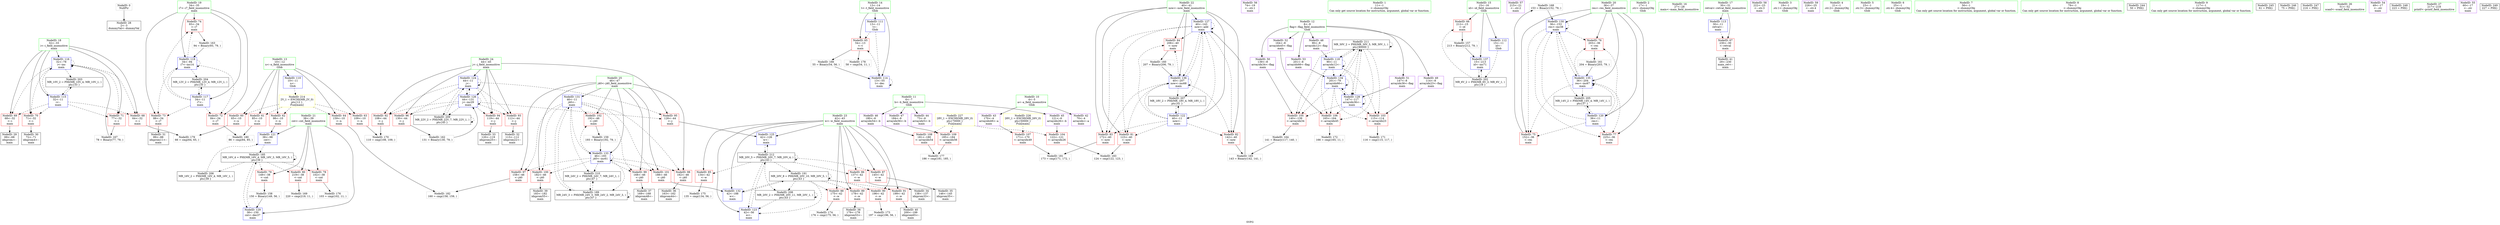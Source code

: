 digraph "SVFG" {
	label="SVFG";

	Node0x56126f3eb220 [shape=record,color=grey,label="{NodeID: 0\nNullPtr}"];
	Node0x56126f3eb220 -> Node0x56126f3f00a0[style=solid];
	Node0x56126f416e40 [shape=record,color=grey,label="{NodeID: 180\n86 = cmp(84, 85, )\n}"];
	Node0x56126f40d500 [shape=record,color=red,label="{NodeID: 97\n158\<--46\n\<--j40\nmain\n}"];
	Node0x56126f40d500 -> Node0x56126f417140[style=solid];
	Node0x56126f3ebd00 [shape=record,color=green,label="{NodeID: 14\n13\<--14\nt\<--t_field_insensitive\nGlob }"];
	Node0x56126f3ebd00 -> Node0x56126f40ee10[style=solid];
	Node0x56126f3ebd00 -> Node0x56126f40e060[style=solid];
	Node0x56126f3ebd00 -> Node0x56126f40e330[style=solid];
	Node0x56126f40e060 [shape=record,color=blue,label="{NodeID: 111\n13\<--11\nt\<--\nGlob }"];
	Node0x56126f40e060 -> Node0x56126f40ee10[style=dashed];
	Node0x56126f40e060 -> Node0x56126f40e330[style=dashed];
	Node0x56126f3f00a0 [shape=record,color=black,label="{NodeID: 28\n2\<--3\ndummyVal\<--dummyVal\n}"];
	Node0x56126f426470 [shape=record,color=black,label="{NodeID: 208\nMR_20V_2 = PHI(MR_20V_11, MR_20V_1, )\npts\{43 \}\n}"];
	Node0x56126f426470 -> Node0x56126f412da0[style=dashed];
	Node0x56126f426470 -> Node0x56126f426470[style=dashed];
	Node0x56126f412f40 [shape=record,color=blue,label="{NodeID: 125\n42\<--126\nw\<--\nmain\n}"];
	Node0x56126f412f40 -> Node0x56126f427870[style=dashed];
	Node0x56126f40cf50 [shape=record,color=purple,label="{NodeID: 42\n70\<--4\narrayidx\<--a\nmain\n}"];
	Node0x56126f40e6c0 [shape=record,color=purple,label="{NodeID: 56\n74\<--19\n\<--.str.1\nmain\n}"];
	Node0x56126f40f220 [shape=record,color=red,label="{NodeID: 70\n71\<--32\n\<--i\nmain\n}"];
	Node0x56126f40f220 -> Node0x56126f3f0270[style=solid];
	Node0x56126f415ac0 [shape=record,color=grey,label="{NodeID: 167\n78 = Binary(77, 79, )\n}"];
	Node0x56126f415ac0 -> Node0x56126f4127f0[style=solid];
	Node0x56126f40fd80 [shape=record,color=red,label="{NodeID: 84\n206\<--40\n\<--now\nmain\n}"];
	Node0x56126f40fd80 -> Node0x56126f415040[style=solid];
	Node0x56126f3ebb80 [shape=record,color=green,label="{NodeID: 1\n11\<--1\n\<--dummyObj\nCan only get source location for instruction, argument, global var or function.}"];
	Node0x56126f416fc0 [shape=record,color=grey,label="{NodeID: 181\n173 = cmp(171, 172, )\n}"];
	Node0x56126f40d5d0 [shape=record,color=red,label="{NodeID: 98\n162\<--46\n\<--j40\nmain\n}"];
	Node0x56126f40d5d0 -> Node0x56126f3ef1e0[style=solid];
	Node0x56126f3ebdd0 [shape=record,color=green,label="{NodeID: 15\n15\<--16\nid\<--id_field_insensitive\nGlob }"];
	Node0x56126f3ebdd0 -> Node0x56126f40eee0[style=solid];
	Node0x56126f3ebdd0 -> Node0x56126f40e160[style=solid];
	Node0x56126f3ebdd0 -> Node0x56126f413900[style=solid];
	Node0x56126f40e160 [shape=record,color=blue,label="{NodeID: 112\n15\<--11\nid\<--\nGlob }"];
	Node0x56126f40e160 -> Node0x56126f424270[style=dashed];
	Node0x56126f3f01a0 [shape=record,color=black,label="{NodeID: 29\n69\<--68\nidxprom\<--\nmain\n}"];
	Node0x56126f426970 [shape=record,color=black,label="{NodeID: 209\nMR_22V_2 = PHI(MR_22V_7, MR_22V_1, )\npts\{45 \}\n}"];
	Node0x56126f426970 -> Node0x56126f412e70[style=dashed];
	Node0x56126f426970 -> Node0x56126f426970[style=dashed];
	Node0x56126f413010 [shape=record,color=blue,label="{NodeID: 126\n44\<--131\nj\<--inc29\nmain\n}"];
	Node0x56126f413010 -> Node0x56126f410400[style=dashed];
	Node0x56126f413010 -> Node0x56126f4104d0[style=dashed];
	Node0x56126f413010 -> Node0x56126f4105a0[style=dashed];
	Node0x56126f413010 -> Node0x56126f410670[style=dashed];
	Node0x56126f413010 -> Node0x56126f40d430[style=dashed];
	Node0x56126f413010 -> Node0x56126f412e70[style=dashed];
	Node0x56126f413010 -> Node0x56126f413010[style=dashed];
	Node0x56126f413010 -> Node0x56126f426970[style=dashed];
	Node0x56126f40d020 [shape=record,color=purple,label="{NodeID: 43\n170\<--4\narrayidx49\<--a\nmain\n}"];
	Node0x56126f40d020 -> Node0x56126f40dd20[style=solid];
	Node0x56126f40e790 [shape=record,color=purple,label="{NodeID: 57\n215\<--21\n\<--.str.2\nmain\n}"];
	Node0x56126f40f2f0 [shape=record,color=red,label="{NodeID: 71\n77\<--32\n\<--i\nmain\n}"];
	Node0x56126f40f2f0 -> Node0x56126f415ac0[style=solid];
	Node0x56126f415c40 [shape=record,color=grey,label="{NodeID: 168\n153 = Binary(152, 79, )\n}"];
	Node0x56126f415c40 -> Node0x56126f413350[style=solid];
	Node0x56126f40fe50 [shape=record,color=red,label="{NodeID: 85\n134\<--42\n\<--w\nmain\n}"];
	Node0x56126f40fe50 -> Node0x56126f4166c0[style=solid];
	Node0x56126f3ee460 [shape=record,color=green,label="{NodeID: 2\n17\<--1\n.str\<--dummyObj\nGlob }"];
	Node0x56126f417140 [shape=record,color=grey,label="{NodeID: 182\n160 = cmp(158, 159, )\n}"];
	Node0x56126f40d6a0 [shape=record,color=red,label="{NodeID: 99\n168\<--46\n\<--j40\nmain\n}"];
	Node0x56126f40d6a0 -> Node0x56126f3ef2b0[style=solid];
	Node0x56126f3ebed0 [shape=record,color=green,label="{NodeID: 16\n27\<--28\nmain\<--main_field_insensitive\n}"];
	Node0x56126f40e260 [shape=record,color=blue,label="{NodeID: 113\n30\<--11\nretval\<--\nmain\n}"];
	Node0x56126f40e260 -> Node0x56126f40efb0[style=dashed];
	Node0x56126f3f0270 [shape=record,color=black,label="{NodeID: 30\n72\<--71\nidxprom4\<--\nmain\n}"];
	Node0x56126f426e70 [shape=record,color=black,label="{NodeID: 210\nMR_24V_2 = PHI(MR_24V_7, MR_24V_1, )\npts\{47 \}\n}"];
	Node0x56126f426e70 -> Node0x56126f41f150[style=dashed];
	Node0x56126f4130e0 [shape=record,color=blue,label="{NodeID: 127\n40\<--143\nnow\<--add\nmain\n}"];
	Node0x56126f4130e0 -> Node0x56126f40fb10[style=dashed];
	Node0x56126f4130e0 -> Node0x56126f40fbe0[style=dashed];
	Node0x56126f4130e0 -> Node0x56126f40fcb0[style=dashed];
	Node0x56126f4130e0 -> Node0x56126f40fd80[style=dashed];
	Node0x56126f4130e0 -> Node0x56126f4130e0[style=dashed];
	Node0x56126f4130e0 -> Node0x56126f413830[style=dashed];
	Node0x56126f4130e0 -> Node0x56126f426380[style=dashed];
	Node0x56126f40d0f0 [shape=record,color=purple,label="{NodeID: 44\n73\<--6\narrayidx5\<--b\nmain\n}"];
	Node0x56126f40e860 [shape=record,color=purple,label="{NodeID: 58\n222\<--23\n\<--.str.3\nmain\n}"];
	Node0x56126f40f3c0 [shape=record,color=red,label="{NodeID: 72\n84\<--34\n\<--i7\nmain\n}"];
	Node0x56126f40f3c0 -> Node0x56126f416e40[style=solid];
	Node0x56126f415dc0 [shape=record,color=grey,label="{NodeID: 169\n220 = cmp(219, 11, )\n}"];
	Node0x56126f40ff20 [shape=record,color=red,label="{NodeID: 86\n137\<--42\n\<--w\nmain\n}"];
	Node0x56126f40ff20 -> Node0x56126f3ef040[style=solid];
	Node0x56126f40c5e0 [shape=record,color=green,label="{NodeID: 3\n19\<--1\n.str.1\<--dummyObj\nGlob }"];
	Node0x56126f4172c0 [shape=record,color=grey,label="{NodeID: 183\n124 = cmp(122, 123, )\n}"];
	Node0x56126f40d770 [shape=record,color=red,label="{NodeID: 100\n182\<--46\n\<--j40\nmain\n}"];
	Node0x56126f40d770 -> Node0x56126f3ef450[style=solid];
	Node0x56126f3eb7c0 [shape=record,color=green,label="{NodeID: 17\n30\<--31\nretval\<--retval_field_insensitive\nmain\n}"];
	Node0x56126f3eb7c0 -> Node0x56126f40efb0[style=solid];
	Node0x56126f3eb7c0 -> Node0x56126f40e260[style=solid];
	Node0x56126f40e330 [shape=record,color=blue,label="{NodeID: 114\n13\<--55\nt\<--dec\nmain\n}"];
	Node0x56126f40e330 -> Node0x56126f40ee10[style=dashed];
	Node0x56126f40e330 -> Node0x56126f40e330[style=dashed];
	Node0x56126f3f0340 [shape=record,color=black,label="{NodeID: 31\n89\<--88\nidxprom11\<--\nmain\n}"];
	Node0x56126f427370 [shape=record,color=black,label="{NodeID: 211\nMR_30V_2 = PHI(MR_30V_5, MR_30V_1, )\npts\{90000 \}\n}"];
	Node0x56126f427370 -> Node0x56126f40d9e0[style=dashed];
	Node0x56126f427370 -> Node0x56126f40db80[style=dashed];
	Node0x56126f427370 -> Node0x56126f40dc50[style=dashed];
	Node0x56126f427370 -> Node0x56126f412990[style=dashed];
	Node0x56126f427370 -> Node0x56126f4131b0[style=dashed];
	Node0x56126f427370 -> Node0x56126f413690[style=dashed];
	Node0x56126f427370 -> Node0x56126f427370[style=dashed];
	Node0x56126f4131b0 [shape=record,color=blue,label="{NodeID: 128\n147\<--117\narrayidx36\<--\nmain\n}"];
	Node0x56126f4131b0 -> Node0x56126f40d9e0[style=dashed];
	Node0x56126f4131b0 -> Node0x56126f40db80[style=dashed];
	Node0x56126f4131b0 -> Node0x56126f40dc50[style=dashed];
	Node0x56126f4131b0 -> Node0x56126f4131b0[style=dashed];
	Node0x56126f4131b0 -> Node0x56126f413690[style=dashed];
	Node0x56126f4131b0 -> Node0x56126f427370[style=dashed];
	Node0x56126f40d1c0 [shape=record,color=purple,label="{NodeID: 45\n121\<--6\narrayidx26\<--b\nmain\n}"];
	Node0x56126f40d1c0 -> Node0x56126f40dab0[style=solid];
	Node0x56126f40e930 [shape=record,color=purple,label="{NodeID: 59\n226\<--25\n\<--.str.4\nmain\n}"];
	Node0x56126f40f490 [shape=record,color=red,label="{NodeID: 73\n88\<--34\n\<--i7\nmain\n}"];
	Node0x56126f40f490 -> Node0x56126f3f0340[style=solid];
	Node0x56126f415f40 [shape=record,color=grey,label="{NodeID: 170\n110 = cmp(108, 109, )\n}"];
	Node0x56126f40fff0 [shape=record,color=red,label="{NodeID: 87\n145\<--42\n\<--w\nmain\n}"];
	Node0x56126f40fff0 -> Node0x56126f3ef110[style=solid];
	Node0x56126f3ee940 [shape=record,color=green,label="{NodeID: 4\n21\<--1\n.str.2\<--dummyObj\nGlob }"];
	Node0x56126f40d840 [shape=record,color=red,label="{NodeID: 101\n188\<--46\n\<--j40\nmain\n}"];
	Node0x56126f40d840 -> Node0x56126f4134f0[style=solid];
	Node0x56126f3eb890 [shape=record,color=green,label="{NodeID: 18\n32\<--33\ni\<--i_field_insensitive\nmain\n}"];
	Node0x56126f3eb890 -> Node0x56126f40f080[style=solid];
	Node0x56126f3eb890 -> Node0x56126f40f150[style=solid];
	Node0x56126f3eb890 -> Node0x56126f40f220[style=solid];
	Node0x56126f3eb890 -> Node0x56126f40f2f0[style=solid];
	Node0x56126f3eb890 -> Node0x56126f412760[style=solid];
	Node0x56126f3eb890 -> Node0x56126f4127f0[style=solid];
	Node0x56126f412760 [shape=record,color=blue,label="{NodeID: 115\n32\<--11\ni\<--\nmain\n}"];
	Node0x56126f412760 -> Node0x56126f40f080[style=dashed];
	Node0x56126f412760 -> Node0x56126f40f150[style=dashed];
	Node0x56126f412760 -> Node0x56126f40f220[style=dashed];
	Node0x56126f412760 -> Node0x56126f40f2f0[style=dashed];
	Node0x56126f412760 -> Node0x56126f4127f0[style=dashed];
	Node0x56126f412760 -> Node0x56126f424770[style=dashed];
	Node0x56126f3f0410 [shape=record,color=black,label="{NodeID: 32\n113\<--112\nidxprom22\<--\nmain\n}"];
	Node0x56126f427870 [shape=record,color=black,label="{NodeID: 212\nMR_20V_5 = PHI(MR_20V_7, MR_20V_4, )\npts\{43 \}\n}"];
	Node0x56126f427870 -> Node0x56126f40fe50[style=dashed];
	Node0x56126f427870 -> Node0x56126f40ff20[style=dashed];
	Node0x56126f427870 -> Node0x56126f40fff0[style=dashed];
	Node0x56126f427870 -> Node0x56126f412da0[style=dashed];
	Node0x56126f427870 -> Node0x56126f412f40[style=dashed];
	Node0x56126f427870 -> Node0x56126f41fb50[style=dashed];
	Node0x56126f427870 -> Node0x56126f426470[style=dashed];
	Node0x56126f427870 -> Node0x56126f427870[style=dashed];
	Node0x56126f413280 [shape=record,color=blue,label="{NodeID: 129\n38\<--150\ncnt\<--dec37\nmain\n}"];
	Node0x56126f413280 -> Node0x56126f41dd50[style=dashed];
	Node0x56126f40d290 [shape=record,color=purple,label="{NodeID: 46\n180\<--6\narrayidx54\<--b\nmain\n}"];
	Node0x56126f40d290 -> Node0x56126f40ddf0[style=solid];
	Node0x56126f429730 [shape=record,color=yellow,style=double,label="{NodeID: 226\n26V_1 = ENCHI(MR_26V_0)\npts\{50000 \}\nFun[main]}"];
	Node0x56126f429730 -> Node0x56126f40dd20[style=dashed];
	Node0x56126f40ea00 [shape=record,color=red,label="{NodeID: 60\n65\<--10\n\<--n\nmain\n}"];
	Node0x56126f40ea00 -> Node0x56126f416cc0[style=solid];
	Node0x56126f414bc0 [shape=record,color=grey,label="{NodeID: 157\n213 = Binary(212, 79, )\n}"];
	Node0x56126f414bc0 -> Node0x56126f413900[style=solid];
	Node0x56126f40f560 [shape=record,color=red,label="{NodeID: 74\n93\<--34\n\<--i7\nmain\n}"];
	Node0x56126f40f560 -> Node0x56126f4154c0[style=solid];
	Node0x56126f4160c0 [shape=record,color=grey,label="{NodeID: 171\n116 = cmp(115, 117, )\n}"];
	Node0x56126f4100c0 [shape=record,color=red,label="{NodeID: 88\n175\<--42\n\<--w\nmain\n}"];
	Node0x56126f4100c0 -> Node0x56126f416540[style=solid];
	Node0x56126f3ee9d0 [shape=record,color=green,label="{NodeID: 5\n23\<--1\n.str.3\<--dummyObj\nGlob }"];
	Node0x56126f41dd50 [shape=record,color=black,label="{NodeID: 185\nMR_16V_4 = PHI(MR_16V_4, MR_16V_3, MR_16V_5, )\npts\{39 \}\n}"];
	Node0x56126f41dd50 -> Node0x56126f40f8a0[style=dashed];
	Node0x56126f41dd50 -> Node0x56126f40f970[style=dashed];
	Node0x56126f41dd50 -> Node0x56126f40fa40[style=dashed];
	Node0x56126f41dd50 -> Node0x56126f413280[style=dashed];
	Node0x56126f41dd50 -> Node0x56126f41dd50[style=dashed];
	Node0x56126f41dd50 -> Node0x56126f425670[style=dashed];
	Node0x56126f40d910 [shape=record,color=red,label="{NodeID: 102\n192\<--46\n\<--j40\nmain\n}"];
	Node0x56126f40d910 -> Node0x56126f414ec0[style=solid];
	Node0x56126f3eb960 [shape=record,color=green,label="{NodeID: 19\n34\<--35\ni7\<--i7_field_insensitive\nmain\n}"];
	Node0x56126f3eb960 -> Node0x56126f40f3c0[style=solid];
	Node0x56126f3eb960 -> Node0x56126f40f490[style=solid];
	Node0x56126f3eb960 -> Node0x56126f40f560[style=solid];
	Node0x56126f3eb960 -> Node0x56126f4128c0[style=solid];
	Node0x56126f3eb960 -> Node0x56126f412a60[style=solid];
	Node0x56126f4127f0 [shape=record,color=blue,label="{NodeID: 116\n32\<--78\ni\<--inc\nmain\n}"];
	Node0x56126f4127f0 -> Node0x56126f40f080[style=dashed];
	Node0x56126f4127f0 -> Node0x56126f40f150[style=dashed];
	Node0x56126f4127f0 -> Node0x56126f40f220[style=dashed];
	Node0x56126f4127f0 -> Node0x56126f40f2f0[style=dashed];
	Node0x56126f4127f0 -> Node0x56126f4127f0[style=dashed];
	Node0x56126f4127f0 -> Node0x56126f424770[style=dashed];
	Node0x56126f3eef70 [shape=record,color=black,label="{NodeID: 33\n120\<--119\nidxprom25\<--\nmain\n}"];
	Node0x56126f413350 [shape=record,color=blue,label="{NodeID: 130\n36\<--153\nres\<--inc38\nmain\n}"];
	Node0x56126f413350 -> Node0x56126f40f630[style=dashed];
	Node0x56126f413350 -> Node0x56126f40f700[style=dashed];
	Node0x56126f413350 -> Node0x56126f40f7d0[style=dashed];
	Node0x56126f413350 -> Node0x56126f413350[style=dashed];
	Node0x56126f413350 -> Node0x56126f413760[style=dashed];
	Node0x56126f413350 -> Node0x56126f425170[style=dashed];
	Node0x56126f40d360 [shape=record,color=purple,label="{NodeID: 47\n184\<--6\narrayidx56\<--b\nmain\n}"];
	Node0x56126f40d360 -> Node0x56126f40dec0[style=solid];
	Node0x56126f429810 [shape=record,color=yellow,style=double,label="{NodeID: 227\n28V_1 = ENCHI(MR_28V_0)\npts\{70000 \}\nFun[main]}"];
	Node0x56126f429810 -> Node0x56126f40dab0[style=dashed];
	Node0x56126f429810 -> Node0x56126f40ddf0[style=dashed];
	Node0x56126f429810 -> Node0x56126f40dec0[style=dashed];
	Node0x56126f40ead0 [shape=record,color=red,label="{NodeID: 61\n85\<--10\n\<--n\nmain\n}"];
	Node0x56126f40ead0 -> Node0x56126f416e40[style=solid];
	Node0x56126f414d40 [shape=record,color=grey,label="{NodeID: 158\n150 = Binary(149, 56, )\n}"];
	Node0x56126f414d40 -> Node0x56126f413280[style=solid];
	Node0x56126f40f630 [shape=record,color=red,label="{NodeID: 75\n152\<--36\n\<--res\nmain\n}"];
	Node0x56126f40f630 -> Node0x56126f415c40[style=solid];
	Node0x56126f416240 [shape=record,color=grey,label="{NodeID: 172\n166 = cmp(165, 11, )\n}"];
	Node0x56126f410190 [shape=record,color=red,label="{NodeID: 89\n178\<--42\n\<--w\nmain\n}"];
	Node0x56126f410190 -> Node0x56126f3ef380[style=solid];
	Node0x56126f3eea60 [shape=record,color=green,label="{NodeID: 6\n25\<--1\n.str.4\<--dummyObj\nGlob }"];
	Node0x56126f40d9e0 [shape=record,color=red,label="{NodeID: 103\n115\<--114\n\<--arrayidx23\nmain\n}"];
	Node0x56126f40d9e0 -> Node0x56126f4160c0[style=solid];
	Node0x56126f3eba30 [shape=record,color=green,label="{NodeID: 20\n36\<--37\nres\<--res_field_insensitive\nmain\n}"];
	Node0x56126f3eba30 -> Node0x56126f40f630[style=solid];
	Node0x56126f3eba30 -> Node0x56126f40f700[style=solid];
	Node0x56126f3eba30 -> Node0x56126f40f7d0[style=solid];
	Node0x56126f3eba30 -> Node0x56126f412b30[style=solid];
	Node0x56126f3eba30 -> Node0x56126f413350[style=solid];
	Node0x56126f3eba30 -> Node0x56126f413760[style=solid];
	Node0x56126f4128c0 [shape=record,color=blue,label="{NodeID: 117\n34\<--11\ni7\<--\nmain\n}"];
	Node0x56126f4128c0 -> Node0x56126f40f3c0[style=dashed];
	Node0x56126f4128c0 -> Node0x56126f40f490[style=dashed];
	Node0x56126f4128c0 -> Node0x56126f40f560[style=dashed];
	Node0x56126f4128c0 -> Node0x56126f412a60[style=dashed];
	Node0x56126f4128c0 -> Node0x56126f424c70[style=dashed];
	Node0x56126f3ef040 [shape=record,color=black,label="{NodeID: 34\n138\<--137\nidxprom33\<--\nmain\n}"];
	Node0x56126f428270 [shape=record,color=yellow,style=double,label="{NodeID: 214\n2V_1 = ENCHI(MR_2V_0)\npts\{12 \}\nFun[main]}"];
	Node0x56126f428270 -> Node0x56126f40ea00[style=dashed];
	Node0x56126f428270 -> Node0x56126f40ead0[style=dashed];
	Node0x56126f428270 -> Node0x56126f40eba0[style=dashed];
	Node0x56126f428270 -> Node0x56126f40ec70[style=dashed];
	Node0x56126f428270 -> Node0x56126f40ed40[style=dashed];
	Node0x56126f413420 [shape=record,color=blue,label="{NodeID: 131\n46\<--11\nj40\<--\nmain\n}"];
	Node0x56126f413420 -> Node0x56126f40d500[style=dashed];
	Node0x56126f413420 -> Node0x56126f40d5d0[style=dashed];
	Node0x56126f413420 -> Node0x56126f40d6a0[style=dashed];
	Node0x56126f413420 -> Node0x56126f40d770[style=dashed];
	Node0x56126f413420 -> Node0x56126f40d840[style=dashed];
	Node0x56126f413420 -> Node0x56126f40d910[style=dashed];
	Node0x56126f413420 -> Node0x56126f4135c0[style=dashed];
	Node0x56126f413420 -> Node0x56126f41f150[style=dashed];
	Node0x56126f413420 -> Node0x56126f426e70[style=dashed];
	Node0x56126f3ef670 [shape=record,color=purple,label="{NodeID: 48\n90\<--8\narrayidx12\<--flag\nmain\n}"];
	Node0x56126f3ef670 -> Node0x56126f412990[style=solid];
	Node0x56126f40eba0 [shape=record,color=red,label="{NodeID: 62\n98\<--10\n\<--n\nmain\n}"];
	Node0x56126f40eba0 -> Node0x56126f412c00[style=solid];
	Node0x56126f414ec0 [shape=record,color=grey,label="{NodeID: 159\n193 = Binary(192, 79, )\n}"];
	Node0x56126f414ec0 -> Node0x56126f4135c0[style=solid];
	Node0x56126f40f700 [shape=record,color=red,label="{NodeID: 76\n203\<--36\n\<--res\nmain\n}"];
	Node0x56126f40f700 -> Node0x56126f4151c0[style=solid];
	Node0x56126f4163c0 [shape=record,color=grey,label="{NodeID: 173\n197 = cmp(196, 56, )\n}"];
	Node0x56126f410260 [shape=record,color=red,label="{NodeID: 90\n196\<--42\n\<--w\nmain\n}"];
	Node0x56126f410260 -> Node0x56126f4163c0[style=solid];
	Node0x56126f40c8e0 [shape=record,color=green,label="{NodeID: 7\n56\<--1\n\<--dummyObj\nCan only get source location for instruction, argument, global var or function.}"];
	Node0x56126f40dab0 [shape=record,color=red,label="{NodeID: 104\n122\<--121\n\<--arrayidx26\nmain\n}"];
	Node0x56126f40dab0 -> Node0x56126f4172c0[style=solid];
	Node0x56126f3eb3c0 [shape=record,color=green,label="{NodeID: 21\n38\<--39\ncnt\<--cnt_field_insensitive\nmain\n}"];
	Node0x56126f3eb3c0 -> Node0x56126f40f8a0[style=solid];
	Node0x56126f3eb3c0 -> Node0x56126f40f970[style=solid];
	Node0x56126f3eb3c0 -> Node0x56126f40fa40[style=solid];
	Node0x56126f3eb3c0 -> Node0x56126f412c00[style=solid];
	Node0x56126f3eb3c0 -> Node0x56126f413280[style=solid];
	Node0x56126f412990 [shape=record,color=blue,label="{NodeID: 118\n90\<--11\narrayidx12\<--\nmain\n}"];
	Node0x56126f412990 -> Node0x56126f40d9e0[style=dashed];
	Node0x56126f412990 -> Node0x56126f40db80[style=dashed];
	Node0x56126f412990 -> Node0x56126f40dc50[style=dashed];
	Node0x56126f412990 -> Node0x56126f412990[style=dashed];
	Node0x56126f412990 -> Node0x56126f4131b0[style=dashed];
	Node0x56126f412990 -> Node0x56126f413690[style=dashed];
	Node0x56126f412990 -> Node0x56126f427370[style=dashed];
	Node0x56126f3ef110 [shape=record,color=black,label="{NodeID: 35\n146\<--145\nidxprom35\<--\nmain\n}"];
	Node0x56126f4134f0 [shape=record,color=blue,label="{NodeID: 132\n42\<--188\nw\<--\nmain\n}"];
	Node0x56126f4134f0 -> Node0x56126f41fb50[style=dashed];
	Node0x56126f3ef740 [shape=record,color=purple,label="{NodeID: 49\n114\<--8\narrayidx23\<--flag\nmain\n}"];
	Node0x56126f3ef740 -> Node0x56126f40d9e0[style=solid];
	Node0x56126f40ec70 [shape=record,color=red,label="{NodeID: 63\n109\<--10\n\<--n\nmain\n}"];
	Node0x56126f40ec70 -> Node0x56126f415f40[style=solid];
	Node0x56126f415040 [shape=record,color=grey,label="{NodeID: 160\n207 = Binary(206, 79, )\n}"];
	Node0x56126f415040 -> Node0x56126f413830[style=solid];
	Node0x56126f40f7d0 [shape=record,color=red,label="{NodeID: 77\n225\<--36\n\<--res\nmain\n}"];
	Node0x56126f416540 [shape=record,color=grey,label="{NodeID: 174\n176 = cmp(175, 56, )\n}"];
	Node0x56126f410330 [shape=record,color=red,label="{NodeID: 91\n199\<--42\n\<--w\nmain\n}"];
	Node0x56126f410330 -> Node0x56126f3ef520[style=solid];
	Node0x56126f40c970 [shape=record,color=green,label="{NodeID: 8\n79\<--1\n\<--dummyObj\nCan only get source location for instruction, argument, global var or function.}"];
	Node0x56126f40db80 [shape=record,color=red,label="{NodeID: 105\n140\<--139\n\<--arrayidx34\nmain\n}"];
	Node0x56126f40db80 -> Node0x56126f415640[style=solid];
	Node0x56126f3eb490 [shape=record,color=green,label="{NodeID: 22\n40\<--41\nnow\<--now_field_insensitive\nmain\n}"];
	Node0x56126f3eb490 -> Node0x56126f40fb10[style=solid];
	Node0x56126f3eb490 -> Node0x56126f40fbe0[style=solid];
	Node0x56126f3eb490 -> Node0x56126f40fcb0[style=solid];
	Node0x56126f3eb490 -> Node0x56126f40fd80[style=solid];
	Node0x56126f3eb490 -> Node0x56126f412cd0[style=solid];
	Node0x56126f3eb490 -> Node0x56126f4130e0[style=solid];
	Node0x56126f3eb490 -> Node0x56126f413830[style=solid];
	Node0x56126f424270 [shape=record,color=black,label="{NodeID: 202\nMR_6V_2 = PHI(MR_6V_3, MR_6V_1, )\npts\{16 \}\n}"];
	Node0x56126f424270 -> Node0x56126f40eee0[style=dashed];
	Node0x56126f424270 -> Node0x56126f413900[style=dashed];
	Node0x56126f412a60 [shape=record,color=blue,label="{NodeID: 119\n34\<--94\ni7\<--inc14\nmain\n}"];
	Node0x56126f412a60 -> Node0x56126f40f3c0[style=dashed];
	Node0x56126f412a60 -> Node0x56126f40f490[style=dashed];
	Node0x56126f412a60 -> Node0x56126f40f560[style=dashed];
	Node0x56126f412a60 -> Node0x56126f412a60[style=dashed];
	Node0x56126f412a60 -> Node0x56126f424c70[style=dashed];
	Node0x56126f3ef1e0 [shape=record,color=black,label="{NodeID: 36\n163\<--162\nidxprom44\<--\nmain\n}"];
	Node0x56126f4135c0 [shape=record,color=blue,label="{NodeID: 133\n46\<--193\nj40\<--inc61\nmain\n}"];
	Node0x56126f4135c0 -> Node0x56126f40d500[style=dashed];
	Node0x56126f4135c0 -> Node0x56126f40d5d0[style=dashed];
	Node0x56126f4135c0 -> Node0x56126f40d6a0[style=dashed];
	Node0x56126f4135c0 -> Node0x56126f40d770[style=dashed];
	Node0x56126f4135c0 -> Node0x56126f40d840[style=dashed];
	Node0x56126f4135c0 -> Node0x56126f40d910[style=dashed];
	Node0x56126f4135c0 -> Node0x56126f4135c0[style=dashed];
	Node0x56126f4135c0 -> Node0x56126f41f150[style=dashed];
	Node0x56126f4135c0 -> Node0x56126f426e70[style=dashed];
	Node0x56126f3ef810 [shape=record,color=purple,label="{NodeID: 50\n139\<--8\narrayidx34\<--flag\nmain\n}"];
	Node0x56126f3ef810 -> Node0x56126f40db80[style=solid];
	Node0x56126f40ed40 [shape=record,color=red,label="{NodeID: 64\n159\<--10\n\<--n\nmain\n}"];
	Node0x56126f40ed40 -> Node0x56126f417140[style=solid];
	Node0x56126f206fe0 [shape=record,color=black,label="{NodeID: 244\n50 = PHI()\n}"];
	Node0x56126f4151c0 [shape=record,color=grey,label="{NodeID: 161\n204 = Binary(203, 79, )\n}"];
	Node0x56126f4151c0 -> Node0x56126f413760[style=solid];
	Node0x56126f40f8a0 [shape=record,color=red,label="{NodeID: 78\n102\<--38\n\<--cnt\nmain\n}"];
	Node0x56126f40f8a0 -> Node0x56126f416840[style=solid];
	Node0x56126f4166c0 [shape=record,color=grey,label="{NodeID: 175\n135 = cmp(134, 56, )\n}"];
	Node0x56126f410400 [shape=record,color=red,label="{NodeID: 92\n108\<--44\n\<--j\nmain\n}"];
	Node0x56126f410400 -> Node0x56126f415f40[style=solid];
	Node0x56126f40ca00 [shape=record,color=green,label="{NodeID: 9\n117\<--1\n\<--dummyObj\nCan only get source location for instruction, argument, global var or function.}"];
	Node0x56126f41f150 [shape=record,color=black,label="{NodeID: 189\nMR_24V_3 = PHI(MR_24V_5, MR_24V_2, MR_24V_3, )\npts\{47 \}\n}"];
	Node0x56126f41f150 -> Node0x56126f413420[style=dashed];
	Node0x56126f41f150 -> Node0x56126f41f150[style=dashed];
	Node0x56126f41f150 -> Node0x56126f426e70[style=dashed];
	Node0x56126f40dc50 [shape=record,color=red,label="{NodeID: 106\n165\<--164\n\<--arrayidx45\nmain\n}"];
	Node0x56126f40dc50 -> Node0x56126f416240[style=solid];
	Node0x56126f3eb560 [shape=record,color=green,label="{NodeID: 23\n42\<--43\nw\<--w_field_insensitive\nmain\n}"];
	Node0x56126f3eb560 -> Node0x56126f40fe50[style=solid];
	Node0x56126f3eb560 -> Node0x56126f40ff20[style=solid];
	Node0x56126f3eb560 -> Node0x56126f40fff0[style=solid];
	Node0x56126f3eb560 -> Node0x56126f4100c0[style=solid];
	Node0x56126f3eb560 -> Node0x56126f410190[style=solid];
	Node0x56126f3eb560 -> Node0x56126f410260[style=solid];
	Node0x56126f3eb560 -> Node0x56126f410330[style=solid];
	Node0x56126f3eb560 -> Node0x56126f412da0[style=solid];
	Node0x56126f3eb560 -> Node0x56126f412f40[style=solid];
	Node0x56126f3eb560 -> Node0x56126f4134f0[style=solid];
	Node0x56126f424770 [shape=record,color=black,label="{NodeID: 203\nMR_10V_2 = PHI(MR_10V_4, MR_10V_1, )\npts\{33 \}\n}"];
	Node0x56126f424770 -> Node0x56126f412760[style=dashed];
	Node0x56126f412b30 [shape=record,color=blue,label="{NodeID: 120\n36\<--11\nres\<--\nmain\n}"];
	Node0x56126f412b30 -> Node0x56126f40f630[style=dashed];
	Node0x56126f412b30 -> Node0x56126f40f700[style=dashed];
	Node0x56126f412b30 -> Node0x56126f40f7d0[style=dashed];
	Node0x56126f412b30 -> Node0x56126f413350[style=dashed];
	Node0x56126f412b30 -> Node0x56126f413760[style=dashed];
	Node0x56126f412b30 -> Node0x56126f425170[style=dashed];
	Node0x56126f3ef2b0 [shape=record,color=black,label="{NodeID: 37\n169\<--168\nidxprom48\<--\nmain\n}"];
	Node0x56126f413690 [shape=record,color=blue,label="{NodeID: 134\n201\<--79\narrayidx66\<--\nmain\n}"];
	Node0x56126f413690 -> Node0x56126f40d9e0[style=dashed];
	Node0x56126f413690 -> Node0x56126f40db80[style=dashed];
	Node0x56126f413690 -> Node0x56126f40dc50[style=dashed];
	Node0x56126f413690 -> Node0x56126f4131b0[style=dashed];
	Node0x56126f413690 -> Node0x56126f413690[style=dashed];
	Node0x56126f413690 -> Node0x56126f427370[style=dashed];
	Node0x56126f3ef8e0 [shape=record,color=purple,label="{NodeID: 51\n147\<--8\narrayidx36\<--flag\nmain\n}"];
	Node0x56126f3ef8e0 -> Node0x56126f4131b0[style=solid];
	Node0x56126f40ee10 [shape=record,color=red,label="{NodeID: 65\n54\<--13\n\<--t\nmain\n}"];
	Node0x56126f40ee10 -> Node0x56126f415940[style=solid];
	Node0x56126f40ee10 -> Node0x56126f416b40[style=solid];
	Node0x56126f20ab10 [shape=record,color=black,label="{NodeID: 245\n61 = PHI()\n}"];
	Node0x56126f415340 [shape=record,color=grey,label="{NodeID: 162\n131 = Binary(130, 79, )\n}"];
	Node0x56126f415340 -> Node0x56126f413010[style=solid];
	Node0x56126f40f970 [shape=record,color=red,label="{NodeID: 79\n149\<--38\n\<--cnt\nmain\n}"];
	Node0x56126f40f970 -> Node0x56126f414d40[style=solid];
	Node0x56126f416840 [shape=record,color=grey,label="{NodeID: 176\n103 = cmp(102, 11, )\n}"];
	Node0x56126f4104d0 [shape=record,color=red,label="{NodeID: 93\n112\<--44\n\<--j\nmain\n}"];
	Node0x56126f4104d0 -> Node0x56126f3f0410[style=solid];
	Node0x56126f40ca90 [shape=record,color=green,label="{NodeID: 10\n4\<--5\na\<--a_field_insensitive\nGlob }"];
	Node0x56126f40ca90 -> Node0x56126f40cf50[style=solid];
	Node0x56126f40ca90 -> Node0x56126f40d020[style=solid];
	Node0x56126f40dd20 [shape=record,color=red,label="{NodeID: 107\n171\<--170\n\<--arrayidx49\nmain\n}"];
	Node0x56126f40dd20 -> Node0x56126f416fc0[style=solid];
	Node0x56126f3eb630 [shape=record,color=green,label="{NodeID: 24\n44\<--45\nj\<--j_field_insensitive\nmain\n}"];
	Node0x56126f3eb630 -> Node0x56126f410400[style=solid];
	Node0x56126f3eb630 -> Node0x56126f4104d0[style=solid];
	Node0x56126f3eb630 -> Node0x56126f4105a0[style=solid];
	Node0x56126f3eb630 -> Node0x56126f410670[style=solid];
	Node0x56126f3eb630 -> Node0x56126f40d430[style=solid];
	Node0x56126f3eb630 -> Node0x56126f412e70[style=solid];
	Node0x56126f3eb630 -> Node0x56126f413010[style=solid];
	Node0x56126f424c70 [shape=record,color=black,label="{NodeID: 204\nMR_12V_2 = PHI(MR_12V_4, MR_12V_1, )\npts\{35 \}\n}"];
	Node0x56126f424c70 -> Node0x56126f4128c0[style=dashed];
	Node0x56126f412c00 [shape=record,color=blue,label="{NodeID: 121\n38\<--98\ncnt\<--\nmain\n}"];
	Node0x56126f412c00 -> Node0x56126f41dd50[style=dashed];
	Node0x56126f3ef380 [shape=record,color=black,label="{NodeID: 38\n179\<--178\nidxprom53\<--\nmain\n}"];
	Node0x56126f413760 [shape=record,color=blue,label="{NodeID: 135\n36\<--204\nres\<--inc67\nmain\n}"];
	Node0x56126f413760 -> Node0x56126f40f630[style=dashed];
	Node0x56126f413760 -> Node0x56126f40f700[style=dashed];
	Node0x56126f413760 -> Node0x56126f40f7d0[style=dashed];
	Node0x56126f413760 -> Node0x56126f413350[style=dashed];
	Node0x56126f413760 -> Node0x56126f413760[style=dashed];
	Node0x56126f413760 -> Node0x56126f425170[style=dashed];
	Node0x56126f3ef9b0 [shape=record,color=purple,label="{NodeID: 52\n164\<--8\narrayidx45\<--flag\nmain\n}"];
	Node0x56126f3ef9b0 -> Node0x56126f40dc50[style=solid];
	Node0x56126f40eee0 [shape=record,color=red,label="{NodeID: 66\n212\<--15\n\<--id\nmain\n}"];
	Node0x56126f40eee0 -> Node0x56126f414bc0[style=solid];
	Node0x56126f436560 [shape=record,color=black,label="{NodeID: 246\n75 = PHI()\n}"];
	Node0x56126f4154c0 [shape=record,color=grey,label="{NodeID: 163\n94 = Binary(93, 79, )\n}"];
	Node0x56126f4154c0 -> Node0x56126f412a60[style=solid];
	Node0x56126f40fa40 [shape=record,color=red,label="{NodeID: 80\n219\<--38\n\<--cnt\nmain\n}"];
	Node0x56126f40fa40 -> Node0x56126f415dc0[style=solid];
	Node0x56126f4169c0 [shape=record,color=grey,label="{NodeID: 177\n186 = cmp(181, 185, )\n}"];
	Node0x56126f4105a0 [shape=record,color=red,label="{NodeID: 94\n119\<--44\n\<--j\nmain\n}"];
	Node0x56126f4105a0 -> Node0x56126f3eef70[style=solid];
	Node0x56126f3ee580 [shape=record,color=green,label="{NodeID: 11\n6\<--7\nb\<--b_field_insensitive\nGlob }"];
	Node0x56126f3ee580 -> Node0x56126f40d0f0[style=solid];
	Node0x56126f3ee580 -> Node0x56126f40d1c0[style=solid];
	Node0x56126f3ee580 -> Node0x56126f40d290[style=solid];
	Node0x56126f3ee580 -> Node0x56126f40d360[style=solid];
	Node0x56126f41fb50 [shape=record,color=black,label="{NodeID: 191\nMR_20V_8 = PHI(MR_20V_10, MR_20V_5, )\npts\{43 \}\n}"];
	Node0x56126f41fb50 -> Node0x56126f4100c0[style=dashed];
	Node0x56126f41fb50 -> Node0x56126f410190[style=dashed];
	Node0x56126f41fb50 -> Node0x56126f410260[style=dashed];
	Node0x56126f41fb50 -> Node0x56126f410330[style=dashed];
	Node0x56126f41fb50 -> Node0x56126f412da0[style=dashed];
	Node0x56126f41fb50 -> Node0x56126f4134f0[style=dashed];
	Node0x56126f41fb50 -> Node0x56126f41fb50[style=dashed];
	Node0x56126f41fb50 -> Node0x56126f426470[style=dashed];
	Node0x56126f40ddf0 [shape=record,color=red,label="{NodeID: 108\n181\<--180\n\<--arrayidx54\nmain\n}"];
	Node0x56126f40ddf0 -> Node0x56126f4169c0[style=solid];
	Node0x56126f3eb700 [shape=record,color=green,label="{NodeID: 25\n46\<--47\nj40\<--j40_field_insensitive\nmain\n}"];
	Node0x56126f3eb700 -> Node0x56126f40d500[style=solid];
	Node0x56126f3eb700 -> Node0x56126f40d5d0[style=solid];
	Node0x56126f3eb700 -> Node0x56126f40d6a0[style=solid];
	Node0x56126f3eb700 -> Node0x56126f40d770[style=solid];
	Node0x56126f3eb700 -> Node0x56126f40d840[style=solid];
	Node0x56126f3eb700 -> Node0x56126f40d910[style=solid];
	Node0x56126f3eb700 -> Node0x56126f413420[style=solid];
	Node0x56126f3eb700 -> Node0x56126f4135c0[style=solid];
	Node0x56126f425170 [shape=record,color=black,label="{NodeID: 205\nMR_14V_2 = PHI(MR_14V_4, MR_14V_1, )\npts\{37 \}\n}"];
	Node0x56126f425170 -> Node0x56126f412b30[style=dashed];
	Node0x56126f412cd0 [shape=record,color=blue,label="{NodeID: 122\n40\<--11\nnow\<--\nmain\n}"];
	Node0x56126f412cd0 -> Node0x56126f40fb10[style=dashed];
	Node0x56126f412cd0 -> Node0x56126f40fbe0[style=dashed];
	Node0x56126f412cd0 -> Node0x56126f40fcb0[style=dashed];
	Node0x56126f412cd0 -> Node0x56126f40fd80[style=dashed];
	Node0x56126f412cd0 -> Node0x56126f4130e0[style=dashed];
	Node0x56126f412cd0 -> Node0x56126f413830[style=dashed];
	Node0x56126f412cd0 -> Node0x56126f426380[style=dashed];
	Node0x56126f3ef450 [shape=record,color=black,label="{NodeID: 39\n183\<--182\nidxprom55\<--\nmain\n}"];
	Node0x56126f413830 [shape=record,color=blue,label="{NodeID: 136\n40\<--207\nnow\<--inc68\nmain\n}"];
	Node0x56126f413830 -> Node0x56126f40fb10[style=dashed];
	Node0x56126f413830 -> Node0x56126f40fbe0[style=dashed];
	Node0x56126f413830 -> Node0x56126f40fcb0[style=dashed];
	Node0x56126f413830 -> Node0x56126f40fd80[style=dashed];
	Node0x56126f413830 -> Node0x56126f4130e0[style=dashed];
	Node0x56126f413830 -> Node0x56126f413830[style=dashed];
	Node0x56126f413830 -> Node0x56126f426380[style=dashed];
	Node0x56126f40e450 [shape=record,color=purple,label="{NodeID: 53\n201\<--8\narrayidx66\<--flag\nmain\n}"];
	Node0x56126f40e450 -> Node0x56126f413690[style=solid];
	Node0x56126f40efb0 [shape=record,color=red,label="{NodeID: 67\n230\<--30\n\<--retval\nmain\n}"];
	Node0x56126f40efb0 -> Node0x56126f40cec0[style=solid];
	Node0x56126f436660 [shape=record,color=black,label="{NodeID: 247\n216 = PHI()\n}"];
	Node0x56126f415640 [shape=record,color=grey,label="{NodeID: 164\n141 = Binary(117, 140, )\n}"];
	Node0x56126f415640 -> Node0x56126f4157c0[style=solid];
	Node0x56126f40fb10 [shape=record,color=red,label="{NodeID: 81\n123\<--40\n\<--now\nmain\n}"];
	Node0x56126f40fb10 -> Node0x56126f4172c0[style=solid];
	Node0x56126f416b40 [shape=record,color=grey,label="{NodeID: 178\n58 = cmp(54, 11, )\n}"];
	Node0x56126f410670 [shape=record,color=red,label="{NodeID: 95\n126\<--44\n\<--j\nmain\n}"];
	Node0x56126f410670 -> Node0x56126f412f40[style=solid];
	Node0x56126f3ee650 [shape=record,color=green,label="{NodeID: 12\n8\<--9\nflag\<--flag_field_insensitive\nGlob }"];
	Node0x56126f3ee650 -> Node0x56126f3ef670[style=solid];
	Node0x56126f3ee650 -> Node0x56126f3ef740[style=solid];
	Node0x56126f3ee650 -> Node0x56126f3ef810[style=solid];
	Node0x56126f3ee650 -> Node0x56126f3ef8e0[style=solid];
	Node0x56126f3ee650 -> Node0x56126f3ef9b0[style=solid];
	Node0x56126f3ee650 -> Node0x56126f40e450[style=solid];
	Node0x56126f40dec0 [shape=record,color=red,label="{NodeID: 109\n185\<--184\n\<--arrayidx56\nmain\n}"];
	Node0x56126f40dec0 -> Node0x56126f4169c0[style=solid];
	Node0x56126f3efea0 [shape=record,color=green,label="{NodeID: 26\n51\<--52\nscanf\<--scanf_field_insensitive\n}"];
	Node0x56126f425670 [shape=record,color=black,label="{NodeID: 206\nMR_16V_2 = PHI(MR_16V_4, MR_16V_1, )\npts\{39 \}\n}"];
	Node0x56126f425670 -> Node0x56126f412c00[style=dashed];
	Node0x56126f412da0 [shape=record,color=blue,label="{NodeID: 123\n42\<--56\nw\<--\nmain\n}"];
	Node0x56126f412da0 -> Node0x56126f427870[style=dashed];
	Node0x56126f3ef520 [shape=record,color=black,label="{NodeID: 40\n200\<--199\nidxprom65\<--\nmain\n}"];
	Node0x56126f413900 [shape=record,color=blue,label="{NodeID: 137\n15\<--213\nid\<--inc71\nmain\n}"];
	Node0x56126f413900 -> Node0x56126f424270[style=dashed];
	Node0x56126f40e520 [shape=record,color=purple,label="{NodeID: 54\n49\<--17\n\<--.str\nmain\n}"];
	Node0x56126f40f080 [shape=record,color=red,label="{NodeID: 68\n64\<--32\n\<--i\nmain\n}"];
	Node0x56126f40f080 -> Node0x56126f416cc0[style=solid];
	Node0x56126f436760 [shape=record,color=black,label="{NodeID: 248\n223 = PHI()\n}"];
	Node0x56126f4157c0 [shape=record,color=grey,label="{NodeID: 165\n143 = Binary(142, 141, )\n}"];
	Node0x56126f4157c0 -> Node0x56126f4130e0[style=solid];
	Node0x56126f40fbe0 [shape=record,color=red,label="{NodeID: 82\n142\<--40\n\<--now\nmain\n}"];
	Node0x56126f40fbe0 -> Node0x56126f4157c0[style=solid];
	Node0x56126f416cc0 [shape=record,color=grey,label="{NodeID: 179\n66 = cmp(64, 65, )\n}"];
	Node0x56126f40d430 [shape=record,color=red,label="{NodeID: 96\n130\<--44\n\<--j\nmain\n}"];
	Node0x56126f40d430 -> Node0x56126f415340[style=solid];
	Node0x56126f3ee720 [shape=record,color=green,label="{NodeID: 13\n10\<--12\nn\<--n_field_insensitive\nGlob }"];
	Node0x56126f3ee720 -> Node0x56126f40ea00[style=solid];
	Node0x56126f3ee720 -> Node0x56126f40ead0[style=solid];
	Node0x56126f3ee720 -> Node0x56126f40eba0[style=solid];
	Node0x56126f3ee720 -> Node0x56126f40ec70[style=solid];
	Node0x56126f3ee720 -> Node0x56126f40ed40[style=solid];
	Node0x56126f3ee720 -> Node0x56126f40df90[style=solid];
	Node0x56126f40df90 [shape=record,color=blue,label="{NodeID: 110\n10\<--11\nn\<--\nGlob }"];
	Node0x56126f40df90 -> Node0x56126f428270[style=dashed];
	Node0x56126f3effa0 [shape=record,color=green,label="{NodeID: 27\n217\<--218\nprintf\<--printf_field_insensitive\n}"];
	Node0x56126f426380 [shape=record,color=black,label="{NodeID: 207\nMR_18V_2 = PHI(MR_18V_4, MR_18V_1, )\npts\{41 \}\n}"];
	Node0x56126f426380 -> Node0x56126f412cd0[style=dashed];
	Node0x56126f412e70 [shape=record,color=blue,label="{NodeID: 124\n44\<--11\nj\<--\nmain\n}"];
	Node0x56126f412e70 -> Node0x56126f410400[style=dashed];
	Node0x56126f412e70 -> Node0x56126f4104d0[style=dashed];
	Node0x56126f412e70 -> Node0x56126f4105a0[style=dashed];
	Node0x56126f412e70 -> Node0x56126f410670[style=dashed];
	Node0x56126f412e70 -> Node0x56126f40d430[style=dashed];
	Node0x56126f412e70 -> Node0x56126f412e70[style=dashed];
	Node0x56126f412e70 -> Node0x56126f413010[style=dashed];
	Node0x56126f412e70 -> Node0x56126f426970[style=dashed];
	Node0x56126f40cec0 [shape=record,color=black,label="{NodeID: 41\n29\<--230\nmain_ret\<--\nmain\n}"];
	Node0x56126f40e5f0 [shape=record,color=purple,label="{NodeID: 55\n60\<--17\n\<--.str\nmain\n}"];
	Node0x56126f40f150 [shape=record,color=red,label="{NodeID: 69\n68\<--32\n\<--i\nmain\n}"];
	Node0x56126f40f150 -> Node0x56126f3f01a0[style=solid];
	Node0x56126f436860 [shape=record,color=black,label="{NodeID: 249\n227 = PHI()\n}"];
	Node0x56126f415940 [shape=record,color=grey,label="{NodeID: 166\n55 = Binary(54, 56, )\n}"];
	Node0x56126f415940 -> Node0x56126f40e330[style=solid];
	Node0x56126f40fcb0 [shape=record,color=red,label="{NodeID: 83\n172\<--40\n\<--now\nmain\n}"];
	Node0x56126f40fcb0 -> Node0x56126f416fc0[style=solid];
}
